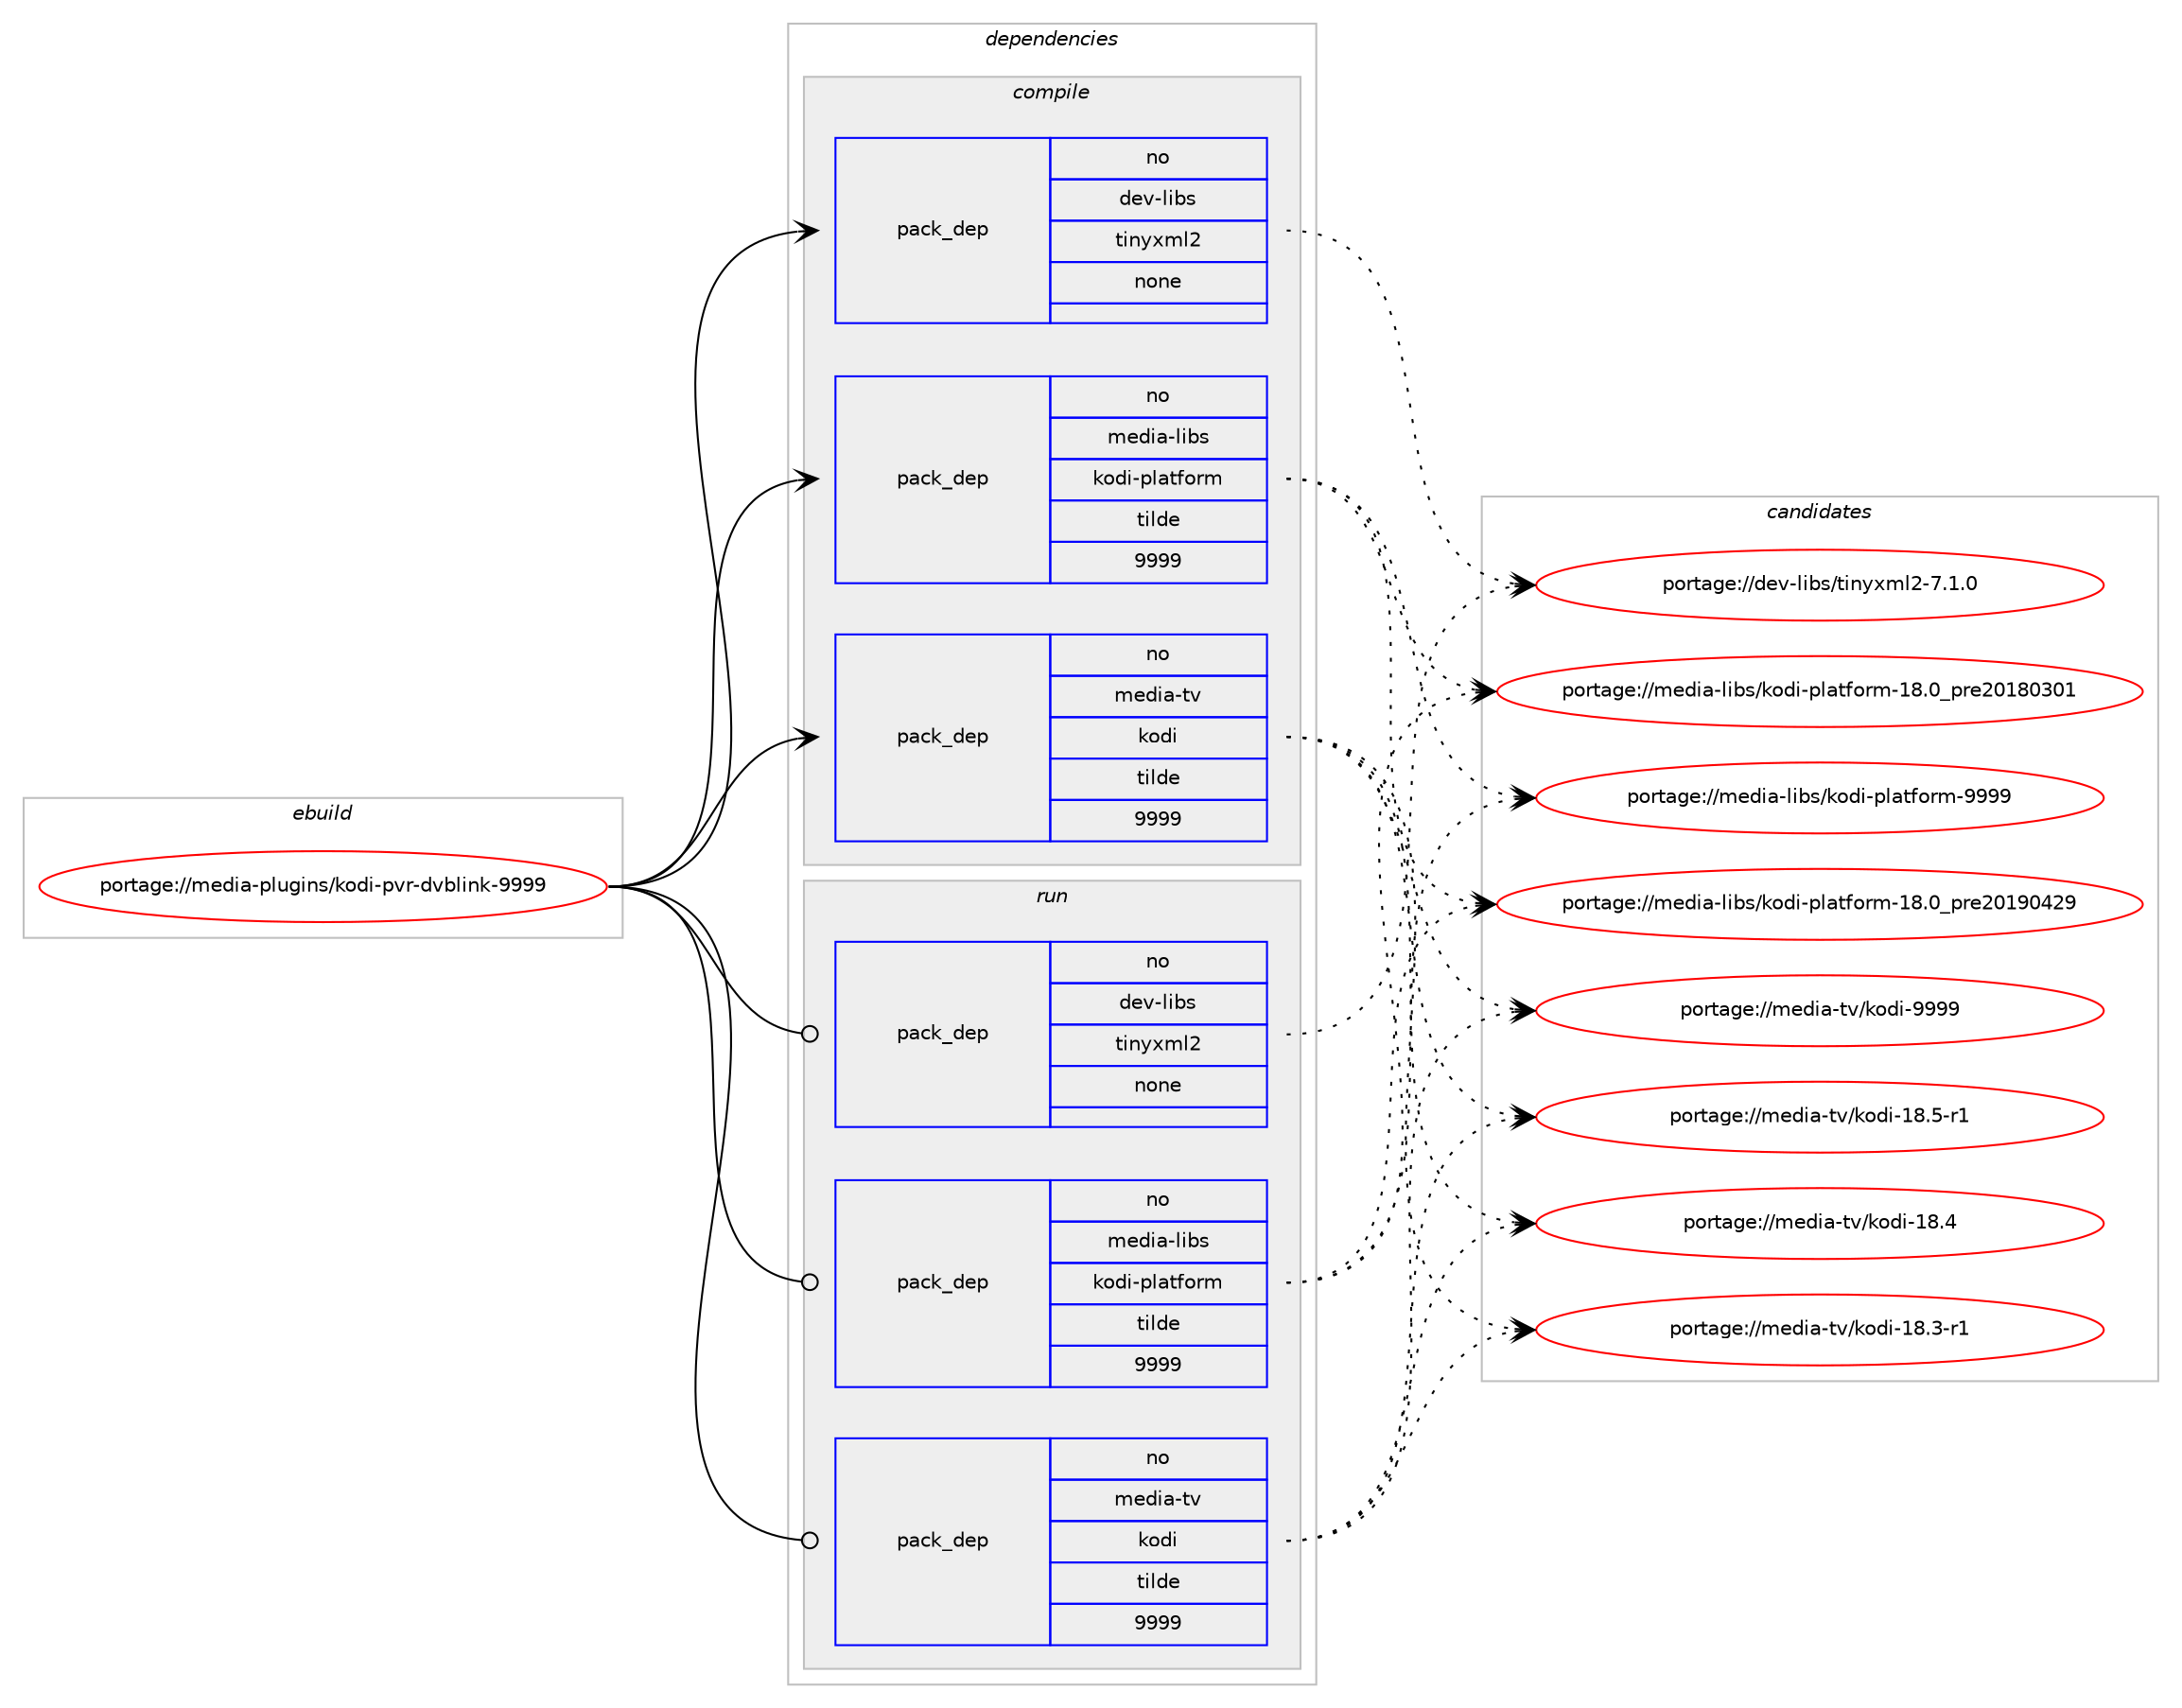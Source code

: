 digraph prolog {

# *************
# Graph options
# *************

newrank=true;
concentrate=true;
compound=true;
graph [rankdir=LR,fontname=Helvetica,fontsize=10,ranksep=1.5];#, ranksep=2.5, nodesep=0.2];
edge  [arrowhead=vee];
node  [fontname=Helvetica,fontsize=10];

# **********
# The ebuild
# **********

subgraph cluster_leftcol {
color=gray;
rank=same;
label=<<i>ebuild</i>>;
id [label="portage://media-plugins/kodi-pvr-dvblink-9999", color=red, width=4, href="../media-plugins/kodi-pvr-dvblink-9999.svg"];
}

# ****************
# The dependencies
# ****************

subgraph cluster_midcol {
color=gray;
label=<<i>dependencies</i>>;
subgraph cluster_compile {
fillcolor="#eeeeee";
style=filled;
label=<<i>compile</i>>;
subgraph pack152385 {
dependency200609 [label=<<TABLE BORDER="0" CELLBORDER="1" CELLSPACING="0" CELLPADDING="4" WIDTH="220"><TR><TD ROWSPAN="6" CELLPADDING="30">pack_dep</TD></TR><TR><TD WIDTH="110">no</TD></TR><TR><TD>dev-libs</TD></TR><TR><TD>tinyxml2</TD></TR><TR><TD>none</TD></TR><TR><TD></TD></TR></TABLE>>, shape=none, color=blue];
}
id:e -> dependency200609:w [weight=20,style="solid",arrowhead="vee"];
subgraph pack152386 {
dependency200610 [label=<<TABLE BORDER="0" CELLBORDER="1" CELLSPACING="0" CELLPADDING="4" WIDTH="220"><TR><TD ROWSPAN="6" CELLPADDING="30">pack_dep</TD></TR><TR><TD WIDTH="110">no</TD></TR><TR><TD>media-libs</TD></TR><TR><TD>kodi-platform</TD></TR><TR><TD>tilde</TD></TR><TR><TD>9999</TD></TR></TABLE>>, shape=none, color=blue];
}
id:e -> dependency200610:w [weight=20,style="solid",arrowhead="vee"];
subgraph pack152387 {
dependency200611 [label=<<TABLE BORDER="0" CELLBORDER="1" CELLSPACING="0" CELLPADDING="4" WIDTH="220"><TR><TD ROWSPAN="6" CELLPADDING="30">pack_dep</TD></TR><TR><TD WIDTH="110">no</TD></TR><TR><TD>media-tv</TD></TR><TR><TD>kodi</TD></TR><TR><TD>tilde</TD></TR><TR><TD>9999</TD></TR></TABLE>>, shape=none, color=blue];
}
id:e -> dependency200611:w [weight=20,style="solid",arrowhead="vee"];
}
subgraph cluster_compileandrun {
fillcolor="#eeeeee";
style=filled;
label=<<i>compile and run</i>>;
}
subgraph cluster_run {
fillcolor="#eeeeee";
style=filled;
label=<<i>run</i>>;
subgraph pack152388 {
dependency200612 [label=<<TABLE BORDER="0" CELLBORDER="1" CELLSPACING="0" CELLPADDING="4" WIDTH="220"><TR><TD ROWSPAN="6" CELLPADDING="30">pack_dep</TD></TR><TR><TD WIDTH="110">no</TD></TR><TR><TD>dev-libs</TD></TR><TR><TD>tinyxml2</TD></TR><TR><TD>none</TD></TR><TR><TD></TD></TR></TABLE>>, shape=none, color=blue];
}
id:e -> dependency200612:w [weight=20,style="solid",arrowhead="odot"];
subgraph pack152389 {
dependency200613 [label=<<TABLE BORDER="0" CELLBORDER="1" CELLSPACING="0" CELLPADDING="4" WIDTH="220"><TR><TD ROWSPAN="6" CELLPADDING="30">pack_dep</TD></TR><TR><TD WIDTH="110">no</TD></TR><TR><TD>media-libs</TD></TR><TR><TD>kodi-platform</TD></TR><TR><TD>tilde</TD></TR><TR><TD>9999</TD></TR></TABLE>>, shape=none, color=blue];
}
id:e -> dependency200613:w [weight=20,style="solid",arrowhead="odot"];
subgraph pack152390 {
dependency200614 [label=<<TABLE BORDER="0" CELLBORDER="1" CELLSPACING="0" CELLPADDING="4" WIDTH="220"><TR><TD ROWSPAN="6" CELLPADDING="30">pack_dep</TD></TR><TR><TD WIDTH="110">no</TD></TR><TR><TD>media-tv</TD></TR><TR><TD>kodi</TD></TR><TR><TD>tilde</TD></TR><TR><TD>9999</TD></TR></TABLE>>, shape=none, color=blue];
}
id:e -> dependency200614:w [weight=20,style="solid",arrowhead="odot"];
}
}

# **************
# The candidates
# **************

subgraph cluster_choices {
rank=same;
color=gray;
label=<<i>candidates</i>>;

subgraph choice152385 {
color=black;
nodesep=1;
choice10010111845108105981154711610511012112010910850455546494648 [label="portage://dev-libs/tinyxml2-7.1.0", color=red, width=4,href="../dev-libs/tinyxml2-7.1.0.svg"];
dependency200609:e -> choice10010111845108105981154711610511012112010910850455546494648:w [style=dotted,weight="100"];
}
subgraph choice152386 {
color=black;
nodesep=1;
choice1091011001059745108105981154710711110010545112108971161021111141094557575757 [label="portage://media-libs/kodi-platform-9999", color=red, width=4,href="../media-libs/kodi-platform-9999.svg"];
choice1091011001059745108105981154710711110010545112108971161021111141094549564648951121141015048495748525057 [label="portage://media-libs/kodi-platform-18.0_pre20190429", color=red, width=4,href="../media-libs/kodi-platform-18.0_pre20190429.svg"];
choice1091011001059745108105981154710711110010545112108971161021111141094549564648951121141015048495648514849 [label="portage://media-libs/kodi-platform-18.0_pre20180301", color=red, width=4,href="../media-libs/kodi-platform-18.0_pre20180301.svg"];
dependency200610:e -> choice1091011001059745108105981154710711110010545112108971161021111141094557575757:w [style=dotted,weight="100"];
dependency200610:e -> choice1091011001059745108105981154710711110010545112108971161021111141094549564648951121141015048495748525057:w [style=dotted,weight="100"];
dependency200610:e -> choice1091011001059745108105981154710711110010545112108971161021111141094549564648951121141015048495648514849:w [style=dotted,weight="100"];
}
subgraph choice152387 {
color=black;
nodesep=1;
choice1091011001059745116118471071111001054557575757 [label="portage://media-tv/kodi-9999", color=red, width=4,href="../media-tv/kodi-9999.svg"];
choice10910110010597451161184710711110010545495646534511449 [label="portage://media-tv/kodi-18.5-r1", color=red, width=4,href="../media-tv/kodi-18.5-r1.svg"];
choice1091011001059745116118471071111001054549564652 [label="portage://media-tv/kodi-18.4", color=red, width=4,href="../media-tv/kodi-18.4.svg"];
choice10910110010597451161184710711110010545495646514511449 [label="portage://media-tv/kodi-18.3-r1", color=red, width=4,href="../media-tv/kodi-18.3-r1.svg"];
dependency200611:e -> choice1091011001059745116118471071111001054557575757:w [style=dotted,weight="100"];
dependency200611:e -> choice10910110010597451161184710711110010545495646534511449:w [style=dotted,weight="100"];
dependency200611:e -> choice1091011001059745116118471071111001054549564652:w [style=dotted,weight="100"];
dependency200611:e -> choice10910110010597451161184710711110010545495646514511449:w [style=dotted,weight="100"];
}
subgraph choice152388 {
color=black;
nodesep=1;
choice10010111845108105981154711610511012112010910850455546494648 [label="portage://dev-libs/tinyxml2-7.1.0", color=red, width=4,href="../dev-libs/tinyxml2-7.1.0.svg"];
dependency200612:e -> choice10010111845108105981154711610511012112010910850455546494648:w [style=dotted,weight="100"];
}
subgraph choice152389 {
color=black;
nodesep=1;
choice1091011001059745108105981154710711110010545112108971161021111141094557575757 [label="portage://media-libs/kodi-platform-9999", color=red, width=4,href="../media-libs/kodi-platform-9999.svg"];
choice1091011001059745108105981154710711110010545112108971161021111141094549564648951121141015048495748525057 [label="portage://media-libs/kodi-platform-18.0_pre20190429", color=red, width=4,href="../media-libs/kodi-platform-18.0_pre20190429.svg"];
choice1091011001059745108105981154710711110010545112108971161021111141094549564648951121141015048495648514849 [label="portage://media-libs/kodi-platform-18.0_pre20180301", color=red, width=4,href="../media-libs/kodi-platform-18.0_pre20180301.svg"];
dependency200613:e -> choice1091011001059745108105981154710711110010545112108971161021111141094557575757:w [style=dotted,weight="100"];
dependency200613:e -> choice1091011001059745108105981154710711110010545112108971161021111141094549564648951121141015048495748525057:w [style=dotted,weight="100"];
dependency200613:e -> choice1091011001059745108105981154710711110010545112108971161021111141094549564648951121141015048495648514849:w [style=dotted,weight="100"];
}
subgraph choice152390 {
color=black;
nodesep=1;
choice1091011001059745116118471071111001054557575757 [label="portage://media-tv/kodi-9999", color=red, width=4,href="../media-tv/kodi-9999.svg"];
choice10910110010597451161184710711110010545495646534511449 [label="portage://media-tv/kodi-18.5-r1", color=red, width=4,href="../media-tv/kodi-18.5-r1.svg"];
choice1091011001059745116118471071111001054549564652 [label="portage://media-tv/kodi-18.4", color=red, width=4,href="../media-tv/kodi-18.4.svg"];
choice10910110010597451161184710711110010545495646514511449 [label="portage://media-tv/kodi-18.3-r1", color=red, width=4,href="../media-tv/kodi-18.3-r1.svg"];
dependency200614:e -> choice1091011001059745116118471071111001054557575757:w [style=dotted,weight="100"];
dependency200614:e -> choice10910110010597451161184710711110010545495646534511449:w [style=dotted,weight="100"];
dependency200614:e -> choice1091011001059745116118471071111001054549564652:w [style=dotted,weight="100"];
dependency200614:e -> choice10910110010597451161184710711110010545495646514511449:w [style=dotted,weight="100"];
}
}

}
